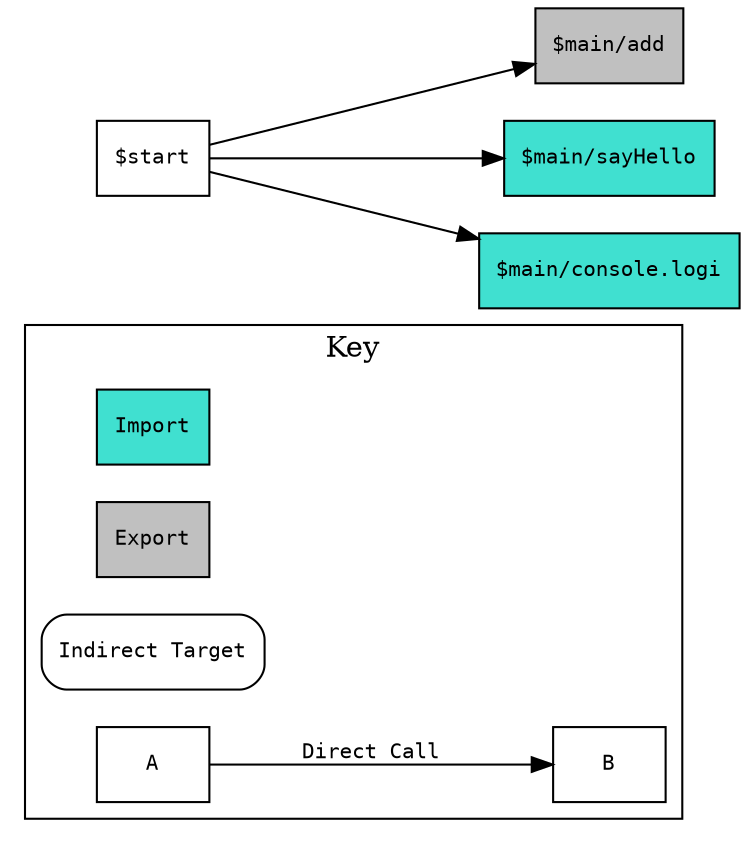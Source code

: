 digraph call {
  rankdir = LR;
  subgraph cluster_key {
    node [shape=box, fontname=courier, fontsize=10];
    edge [fontname=courier, fontsize=10];
    label = "Key";
    "Import" [style="filled", fillcolor="turquoise"];
    "Export" [style="filled", fillcolor="gray"];
    "Indirect Target" [style="filled, rounded", fillcolor="white"];
    "A" -> "B" [style="filled, rounded", label = "Direct Call"];
  }

  node [shape=box, fontname=courier, fontsize=10];
  "$main/add" [style="filled", fillcolor="white"];
  "$start" [style="filled", fillcolor="white"];
  "$main/sayHello" [style="filled", fillcolor="turquoise"];
  "$main/console.logi" [style="filled", fillcolor="turquoise"];
  "$main/add" [style="filled", fillcolor="gray"];
  "$start" -> "$main/sayHello"; // callImport
  "$start" -> "$main/add"; // call
  "$start" -> "$main/console.logi"; // callImport
}

